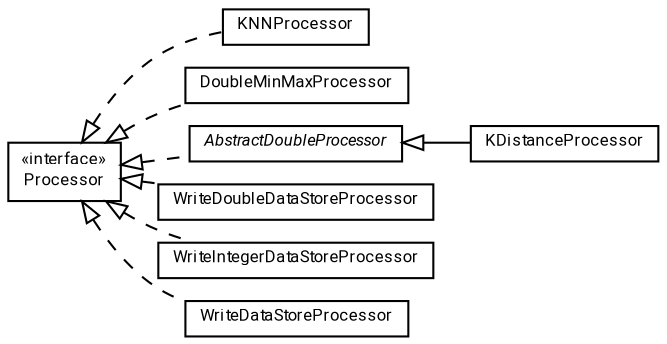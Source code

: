 #!/usr/local/bin/dot
#
# Class diagram 
# Generated by UMLGraph version R5_7_2-60-g0e99a6 (http://www.spinellis.gr/umlgraph/)
#

digraph G {
	graph [fontnames="svg"]
	edge [fontname="Roboto",fontsize=7,labelfontname="Roboto",labelfontsize=7,color="black"];
	node [fontname="Roboto",fontcolor="black",fontsize=8,shape=plaintext,margin=0,width=0,height=0];
	nodesep=0.15;
	ranksep=0.25;
	rankdir=LR;
	// de.lmu.ifi.dbs.elki.parallel.processor.KNNProcessor<O>
	c507035 [label=<<table title="de.lmu.ifi.dbs.elki.parallel.processor.KNNProcessor" border="0" cellborder="1" cellspacing="0" cellpadding="2" href="KNNProcessor.html" target="_parent">
		<tr><td><table border="0" cellspacing="0" cellpadding="1">
		<tr><td align="center" balign="center"> <font face="Roboto">KNNProcessor</font> </td></tr>
		</table></td></tr>
		</table>>, URL="KNNProcessor.html"];
	// de.lmu.ifi.dbs.elki.parallel.processor.DoubleMinMaxProcessor
	c507037 [label=<<table title="de.lmu.ifi.dbs.elki.parallel.processor.DoubleMinMaxProcessor" border="0" cellborder="1" cellspacing="0" cellpadding="2" href="DoubleMinMaxProcessor.html" target="_parent">
		<tr><td><table border="0" cellspacing="0" cellpadding="1">
		<tr><td align="center" balign="center"> <font face="Roboto">DoubleMinMaxProcessor</font> </td></tr>
		</table></td></tr>
		</table>>, URL="DoubleMinMaxProcessor.html"];
	// de.lmu.ifi.dbs.elki.parallel.processor.Processor
	c507039 [label=<<table title="de.lmu.ifi.dbs.elki.parallel.processor.Processor" border="0" cellborder="1" cellspacing="0" cellpadding="2" href="Processor.html" target="_parent">
		<tr><td><table border="0" cellspacing="0" cellpadding="1">
		<tr><td align="center" balign="center"> &#171;interface&#187; </td></tr>
		<tr><td align="center" balign="center"> <font face="Roboto">Processor</font> </td></tr>
		</table></td></tr>
		</table>>, URL="Processor.html"];
	// de.lmu.ifi.dbs.elki.parallel.processor.AbstractDoubleProcessor
	c507041 [label=<<table title="de.lmu.ifi.dbs.elki.parallel.processor.AbstractDoubleProcessor" border="0" cellborder="1" cellspacing="0" cellpadding="2" href="AbstractDoubleProcessor.html" target="_parent">
		<tr><td><table border="0" cellspacing="0" cellpadding="1">
		<tr><td align="center" balign="center"> <font face="Roboto"><i>AbstractDoubleProcessor</i></font> </td></tr>
		</table></td></tr>
		</table>>, URL="AbstractDoubleProcessor.html"];
	// de.lmu.ifi.dbs.elki.parallel.processor.KDistanceProcessor
	c507043 [label=<<table title="de.lmu.ifi.dbs.elki.parallel.processor.KDistanceProcessor" border="0" cellborder="1" cellspacing="0" cellpadding="2" href="KDistanceProcessor.html" target="_parent">
		<tr><td><table border="0" cellspacing="0" cellpadding="1">
		<tr><td align="center" balign="center"> <font face="Roboto">KDistanceProcessor</font> </td></tr>
		</table></td></tr>
		</table>>, URL="KDistanceProcessor.html"];
	// de.lmu.ifi.dbs.elki.parallel.processor.WriteDoubleDataStoreProcessor
	c507045 [label=<<table title="de.lmu.ifi.dbs.elki.parallel.processor.WriteDoubleDataStoreProcessor" border="0" cellborder="1" cellspacing="0" cellpadding="2" href="WriteDoubleDataStoreProcessor.html" target="_parent">
		<tr><td><table border="0" cellspacing="0" cellpadding="1">
		<tr><td align="center" balign="center"> <font face="Roboto">WriteDoubleDataStoreProcessor</font> </td></tr>
		</table></td></tr>
		</table>>, URL="WriteDoubleDataStoreProcessor.html"];
	// de.lmu.ifi.dbs.elki.parallel.processor.WriteIntegerDataStoreProcessor
	c507047 [label=<<table title="de.lmu.ifi.dbs.elki.parallel.processor.WriteIntegerDataStoreProcessor" border="0" cellborder="1" cellspacing="0" cellpadding="2" href="WriteIntegerDataStoreProcessor.html" target="_parent">
		<tr><td><table border="0" cellspacing="0" cellpadding="1">
		<tr><td align="center" balign="center"> <font face="Roboto">WriteIntegerDataStoreProcessor</font> </td></tr>
		</table></td></tr>
		</table>>, URL="WriteIntegerDataStoreProcessor.html"];
	// de.lmu.ifi.dbs.elki.parallel.processor.WriteDataStoreProcessor<T>
	c507049 [label=<<table title="de.lmu.ifi.dbs.elki.parallel.processor.WriteDataStoreProcessor" border="0" cellborder="1" cellspacing="0" cellpadding="2" href="WriteDataStoreProcessor.html" target="_parent">
		<tr><td><table border="0" cellspacing="0" cellpadding="1">
		<tr><td align="center" balign="center"> <font face="Roboto">WriteDataStoreProcessor</font> </td></tr>
		</table></td></tr>
		</table>>, URL="WriteDataStoreProcessor.html"];
	// de.lmu.ifi.dbs.elki.parallel.processor.KNNProcessor<O> implements de.lmu.ifi.dbs.elki.parallel.processor.Processor
	c507039 -> c507035 [arrowtail=empty,style=dashed,dir=back,weight=9];
	// de.lmu.ifi.dbs.elki.parallel.processor.DoubleMinMaxProcessor implements de.lmu.ifi.dbs.elki.parallel.processor.Processor
	c507039 -> c507037 [arrowtail=empty,style=dashed,dir=back,weight=9];
	// de.lmu.ifi.dbs.elki.parallel.processor.AbstractDoubleProcessor implements de.lmu.ifi.dbs.elki.parallel.processor.Processor
	c507039 -> c507041 [arrowtail=empty,style=dashed,dir=back,weight=9];
	// de.lmu.ifi.dbs.elki.parallel.processor.KDistanceProcessor extends de.lmu.ifi.dbs.elki.parallel.processor.AbstractDoubleProcessor
	c507041 -> c507043 [arrowtail=empty,dir=back,weight=10];
	// de.lmu.ifi.dbs.elki.parallel.processor.WriteDoubleDataStoreProcessor implements de.lmu.ifi.dbs.elki.parallel.processor.Processor
	c507039 -> c507045 [arrowtail=empty,style=dashed,dir=back,weight=9];
	// de.lmu.ifi.dbs.elki.parallel.processor.WriteIntegerDataStoreProcessor implements de.lmu.ifi.dbs.elki.parallel.processor.Processor
	c507039 -> c507047 [arrowtail=empty,style=dashed,dir=back,weight=9];
	// de.lmu.ifi.dbs.elki.parallel.processor.WriteDataStoreProcessor<T> implements de.lmu.ifi.dbs.elki.parallel.processor.Processor
	c507039 -> c507049 [arrowtail=empty,style=dashed,dir=back,weight=9];
}

